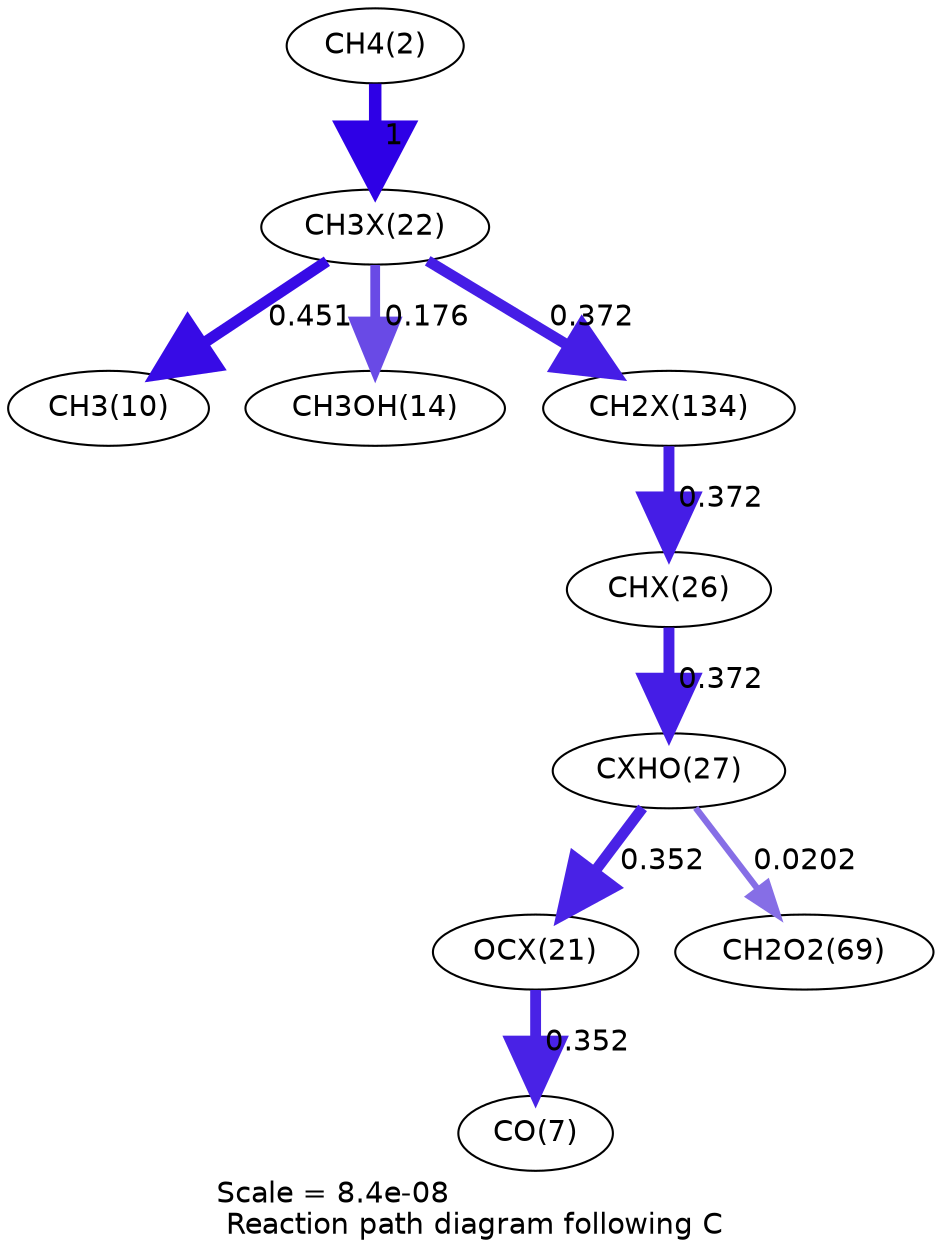digraph reaction_paths {
center=1;
s4 -> s30[fontname="Helvetica", penwidth=6, arrowsize=3, color="0.7, 1.5, 0.9"
, label=" 1"];
s30 -> s12[fontname="Helvetica", penwidth=5.4, arrowsize=2.7, color="0.7, 0.951, 0.9"
, label=" 0.451"];
s30 -> s16[fontname="Helvetica", penwidth=4.69, arrowsize=2.35, color="0.7, 0.676, 0.9"
, label=" 0.176"];
s30 -> s45[fontname="Helvetica", penwidth=5.25, arrowsize=2.63, color="0.7, 0.872, 0.9"
, label=" 0.372"];
s45 -> s33[fontname="Helvetica", penwidth=5.25, arrowsize=2.63, color="0.7, 0.872, 0.9"
, label=" 0.372"];
s33 -> s34[fontname="Helvetica", penwidth=5.25, arrowsize=2.63, color="0.7, 0.872, 0.9"
, label=" 0.372"];
s34 -> s29[fontname="Helvetica", penwidth=5.21, arrowsize=2.61, color="0.7, 0.852, 0.9"
, label=" 0.352"];
s34 -> s23[fontname="Helvetica", penwidth=3.05, arrowsize=1.53, color="0.7, 0.52, 0.9"
, label=" 0.0202"];
s29 -> s9[fontname="Helvetica", penwidth=5.21, arrowsize=2.61, color="0.7, 0.852, 0.9"
, label=" 0.352"];
s4 [ fontname="Helvetica", label="CH4(2)"];
s9 [ fontname="Helvetica", label="CO(7)"];
s12 [ fontname="Helvetica", label="CH3(10)"];
s16 [ fontname="Helvetica", label="CH3OH(14)"];
s23 [ fontname="Helvetica", label="CH2O2(69)"];
s29 [ fontname="Helvetica", label="OCX(21)"];
s30 [ fontname="Helvetica", label="CH3X(22)"];
s33 [ fontname="Helvetica", label="CHX(26)"];
s34 [ fontname="Helvetica", label="CXHO(27)"];
s45 [ fontname="Helvetica", label="CH2X(134)"];
 label = "Scale = 8.4e-08\l Reaction path diagram following C";
 fontname = "Helvetica";
}
